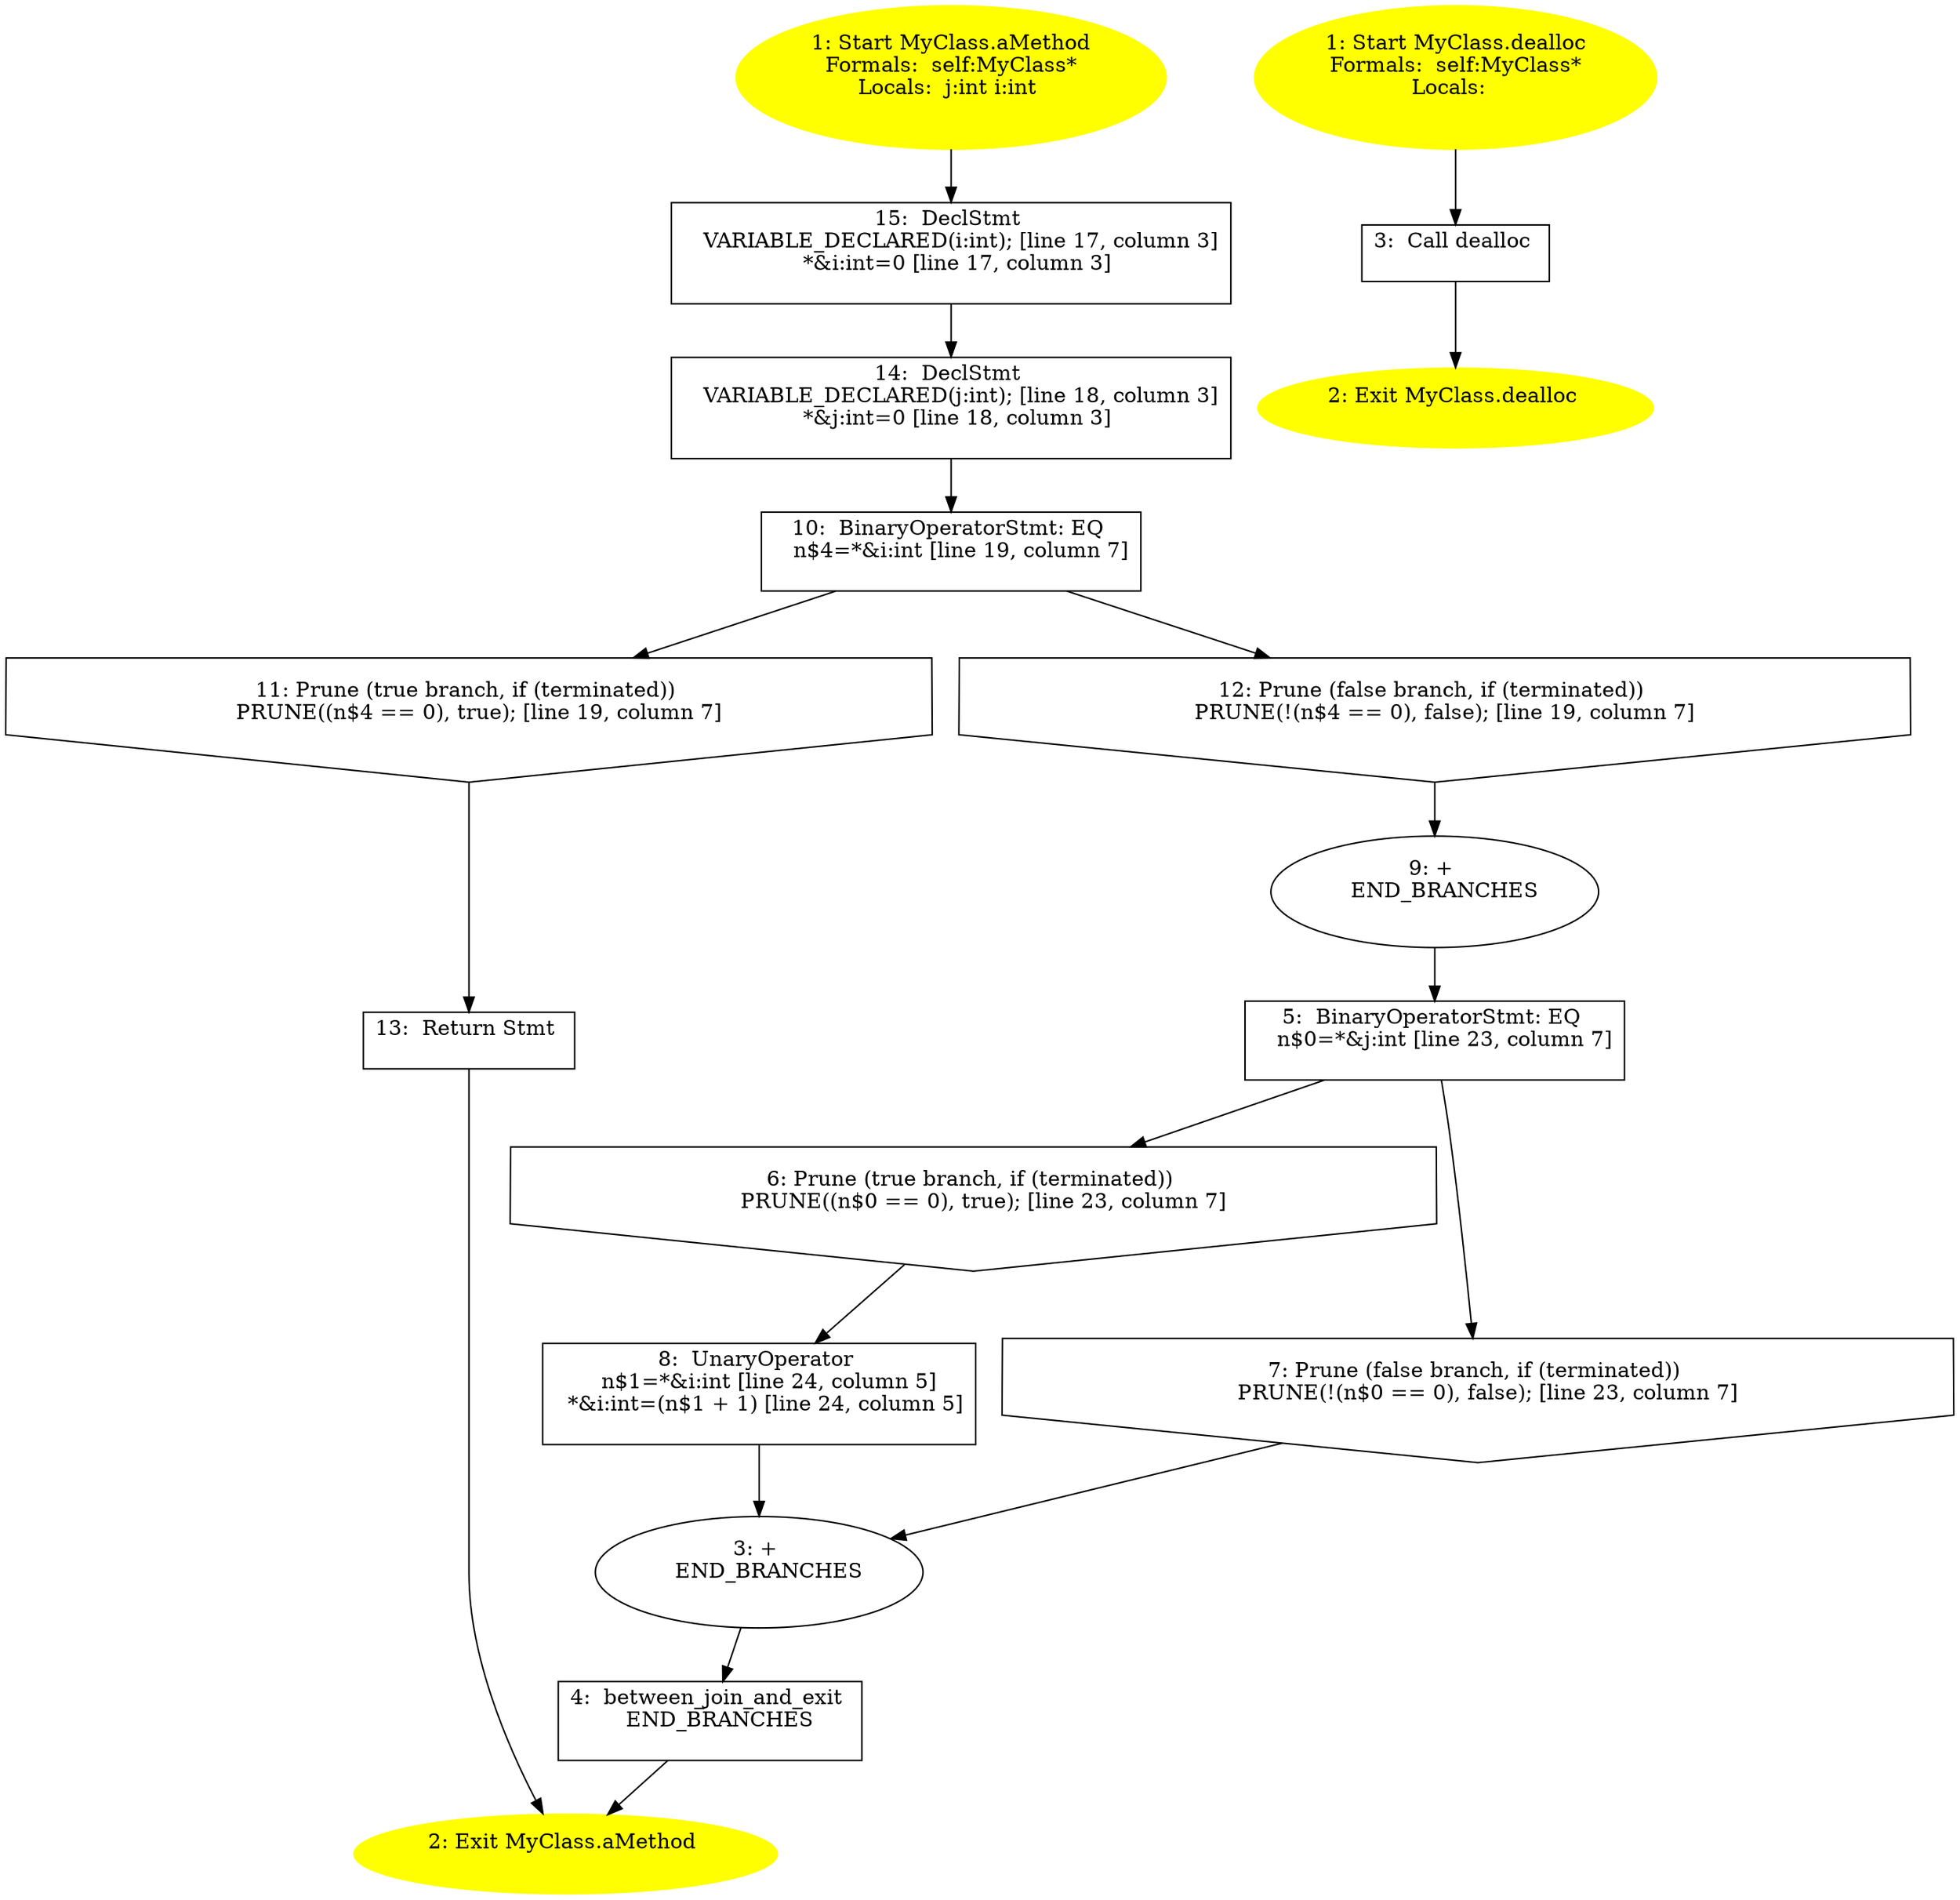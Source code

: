 /* @generated */
digraph cfg {
"aMethod#MyClass#instance.af06019e61fb7341a36c141ed90caaaf_1" [label="1: Start MyClass.aMethod\nFormals:  self:MyClass*\nLocals:  j:int i:int \n  " color=yellow style=filled]
	

	 "aMethod#MyClass#instance.af06019e61fb7341a36c141ed90caaaf_1" -> "aMethod#MyClass#instance.af06019e61fb7341a36c141ed90caaaf_15" ;
"aMethod#MyClass#instance.af06019e61fb7341a36c141ed90caaaf_2" [label="2: Exit MyClass.aMethod \n  " color=yellow style=filled]
	

"aMethod#MyClass#instance.af06019e61fb7341a36c141ed90caaaf_3" [label="3: + \n   END_BRANCHES\n " ]
	

	 "aMethod#MyClass#instance.af06019e61fb7341a36c141ed90caaaf_3" -> "aMethod#MyClass#instance.af06019e61fb7341a36c141ed90caaaf_4" ;
"aMethod#MyClass#instance.af06019e61fb7341a36c141ed90caaaf_4" [label="4:  between_join_and_exit \n   END_BRANCHES\n " shape="box"]
	

	 "aMethod#MyClass#instance.af06019e61fb7341a36c141ed90caaaf_4" -> "aMethod#MyClass#instance.af06019e61fb7341a36c141ed90caaaf_2" ;
"aMethod#MyClass#instance.af06019e61fb7341a36c141ed90caaaf_5" [label="5:  BinaryOperatorStmt: EQ \n   n$0=*&j:int [line 23, column 7]\n " shape="box"]
	

	 "aMethod#MyClass#instance.af06019e61fb7341a36c141ed90caaaf_5" -> "aMethod#MyClass#instance.af06019e61fb7341a36c141ed90caaaf_6" ;
	 "aMethod#MyClass#instance.af06019e61fb7341a36c141ed90caaaf_5" -> "aMethod#MyClass#instance.af06019e61fb7341a36c141ed90caaaf_7" ;
"aMethod#MyClass#instance.af06019e61fb7341a36c141ed90caaaf_6" [label="6: Prune (true branch, if (terminated)) \n   PRUNE((n$0 == 0), true); [line 23, column 7]\n " shape="invhouse"]
	

	 "aMethod#MyClass#instance.af06019e61fb7341a36c141ed90caaaf_6" -> "aMethod#MyClass#instance.af06019e61fb7341a36c141ed90caaaf_8" ;
"aMethod#MyClass#instance.af06019e61fb7341a36c141ed90caaaf_7" [label="7: Prune (false branch, if (terminated)) \n   PRUNE(!(n$0 == 0), false); [line 23, column 7]\n " shape="invhouse"]
	

	 "aMethod#MyClass#instance.af06019e61fb7341a36c141ed90caaaf_7" -> "aMethod#MyClass#instance.af06019e61fb7341a36c141ed90caaaf_3" ;
"aMethod#MyClass#instance.af06019e61fb7341a36c141ed90caaaf_8" [label="8:  UnaryOperator \n   n$1=*&i:int [line 24, column 5]\n  *&i:int=(n$1 + 1) [line 24, column 5]\n " shape="box"]
	

	 "aMethod#MyClass#instance.af06019e61fb7341a36c141ed90caaaf_8" -> "aMethod#MyClass#instance.af06019e61fb7341a36c141ed90caaaf_3" ;
"aMethod#MyClass#instance.af06019e61fb7341a36c141ed90caaaf_9" [label="9: + \n   END_BRANCHES\n " ]
	

	 "aMethod#MyClass#instance.af06019e61fb7341a36c141ed90caaaf_9" -> "aMethod#MyClass#instance.af06019e61fb7341a36c141ed90caaaf_5" ;
"aMethod#MyClass#instance.af06019e61fb7341a36c141ed90caaaf_10" [label="10:  BinaryOperatorStmt: EQ \n   n$4=*&i:int [line 19, column 7]\n " shape="box"]
	

	 "aMethod#MyClass#instance.af06019e61fb7341a36c141ed90caaaf_10" -> "aMethod#MyClass#instance.af06019e61fb7341a36c141ed90caaaf_11" ;
	 "aMethod#MyClass#instance.af06019e61fb7341a36c141ed90caaaf_10" -> "aMethod#MyClass#instance.af06019e61fb7341a36c141ed90caaaf_12" ;
"aMethod#MyClass#instance.af06019e61fb7341a36c141ed90caaaf_11" [label="11: Prune (true branch, if (terminated)) \n   PRUNE((n$4 == 0), true); [line 19, column 7]\n " shape="invhouse"]
	

	 "aMethod#MyClass#instance.af06019e61fb7341a36c141ed90caaaf_11" -> "aMethod#MyClass#instance.af06019e61fb7341a36c141ed90caaaf_13" ;
"aMethod#MyClass#instance.af06019e61fb7341a36c141ed90caaaf_12" [label="12: Prune (false branch, if (terminated)) \n   PRUNE(!(n$4 == 0), false); [line 19, column 7]\n " shape="invhouse"]
	

	 "aMethod#MyClass#instance.af06019e61fb7341a36c141ed90caaaf_12" -> "aMethod#MyClass#instance.af06019e61fb7341a36c141ed90caaaf_9" ;
"aMethod#MyClass#instance.af06019e61fb7341a36c141ed90caaaf_13" [label="13:  Return Stmt \n  " shape="box"]
	

	 "aMethod#MyClass#instance.af06019e61fb7341a36c141ed90caaaf_13" -> "aMethod#MyClass#instance.af06019e61fb7341a36c141ed90caaaf_2" ;
"aMethod#MyClass#instance.af06019e61fb7341a36c141ed90caaaf_14" [label="14:  DeclStmt \n   VARIABLE_DECLARED(j:int); [line 18, column 3]\n  *&j:int=0 [line 18, column 3]\n " shape="box"]
	

	 "aMethod#MyClass#instance.af06019e61fb7341a36c141ed90caaaf_14" -> "aMethod#MyClass#instance.af06019e61fb7341a36c141ed90caaaf_10" ;
"aMethod#MyClass#instance.af06019e61fb7341a36c141ed90caaaf_15" [label="15:  DeclStmt \n   VARIABLE_DECLARED(i:int); [line 17, column 3]\n  *&i:int=0 [line 17, column 3]\n " shape="box"]
	

	 "aMethod#MyClass#instance.af06019e61fb7341a36c141ed90caaaf_15" -> "aMethod#MyClass#instance.af06019e61fb7341a36c141ed90caaaf_14" ;
"dealloc#MyClass#instance.d6828163e8783bc124f5d6aa6c910fe9_1" [label="1: Start MyClass.dealloc\nFormals:  self:MyClass*\nLocals:  \n  " color=yellow style=filled]
	

	 "dealloc#MyClass#instance.d6828163e8783bc124f5d6aa6c910fe9_1" -> "dealloc#MyClass#instance.d6828163e8783bc124f5d6aa6c910fe9_3" ;
"dealloc#MyClass#instance.d6828163e8783bc124f5d6aa6c910fe9_2" [label="2: Exit MyClass.dealloc \n  " color=yellow style=filled]
	

"dealloc#MyClass#instance.d6828163e8783bc124f5d6aa6c910fe9_3" [label="3:  Call dealloc \n  " shape="box"]
	

	 "dealloc#MyClass#instance.d6828163e8783bc124f5d6aa6c910fe9_3" -> "dealloc#MyClass#instance.d6828163e8783bc124f5d6aa6c910fe9_2" ;
}
